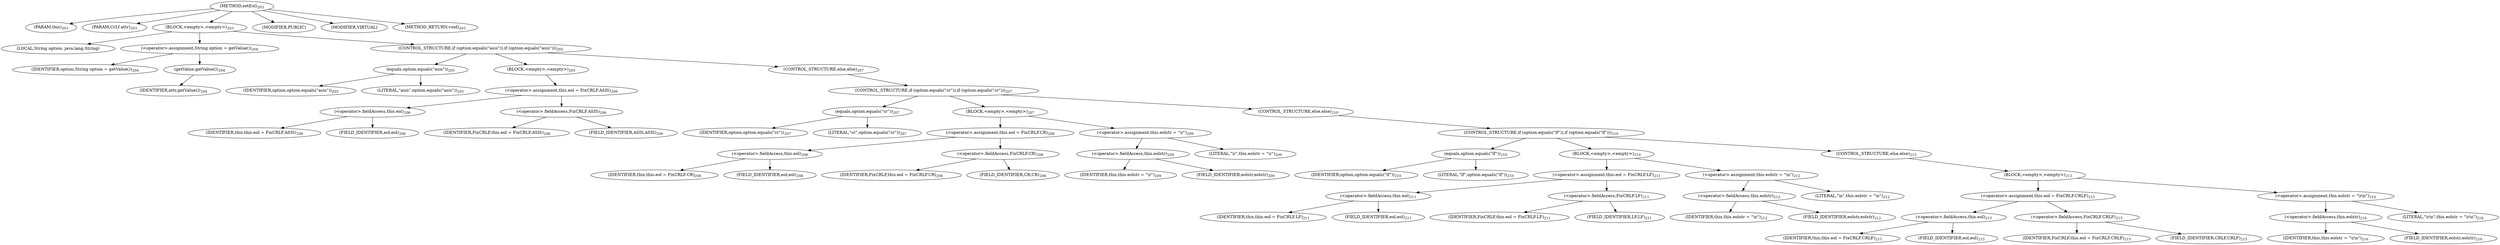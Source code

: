 digraph "setEol" {  
"376" [label = <(METHOD,setEol)<SUB>203</SUB>> ]
"377" [label = <(PARAM,this)<SUB>203</SUB>> ]
"378" [label = <(PARAM,CrLf attr)<SUB>203</SUB>> ]
"379" [label = <(BLOCK,&lt;empty&gt;,&lt;empty&gt;)<SUB>203</SUB>> ]
"380" [label = <(LOCAL,String option: java.lang.String)> ]
"381" [label = <(&lt;operator&gt;.assignment,String option = getValue())<SUB>204</SUB>> ]
"382" [label = <(IDENTIFIER,option,String option = getValue())<SUB>204</SUB>> ]
"383" [label = <(getValue,getValue())<SUB>204</SUB>> ]
"384" [label = <(IDENTIFIER,attr,getValue())<SUB>204</SUB>> ]
"385" [label = <(CONTROL_STRUCTURE,if (option.equals(&quot;asis&quot;)),if (option.equals(&quot;asis&quot;)))<SUB>205</SUB>> ]
"386" [label = <(equals,option.equals(&quot;asis&quot;))<SUB>205</SUB>> ]
"387" [label = <(IDENTIFIER,option,option.equals(&quot;asis&quot;))<SUB>205</SUB>> ]
"388" [label = <(LITERAL,&quot;asis&quot;,option.equals(&quot;asis&quot;))<SUB>205</SUB>> ]
"389" [label = <(BLOCK,&lt;empty&gt;,&lt;empty&gt;)<SUB>205</SUB>> ]
"390" [label = <(&lt;operator&gt;.assignment,this.eol = FixCRLF.ASIS)<SUB>206</SUB>> ]
"391" [label = <(&lt;operator&gt;.fieldAccess,this.eol)<SUB>206</SUB>> ]
"392" [label = <(IDENTIFIER,this,this.eol = FixCRLF.ASIS)<SUB>206</SUB>> ]
"393" [label = <(FIELD_IDENTIFIER,eol,eol)<SUB>206</SUB>> ]
"394" [label = <(&lt;operator&gt;.fieldAccess,FixCRLF.ASIS)<SUB>206</SUB>> ]
"395" [label = <(IDENTIFIER,FixCRLF,this.eol = FixCRLF.ASIS)<SUB>206</SUB>> ]
"396" [label = <(FIELD_IDENTIFIER,ASIS,ASIS)<SUB>206</SUB>> ]
"397" [label = <(CONTROL_STRUCTURE,else,else)<SUB>207</SUB>> ]
"398" [label = <(CONTROL_STRUCTURE,if (option.equals(&quot;cr&quot;)),if (option.equals(&quot;cr&quot;)))<SUB>207</SUB>> ]
"399" [label = <(equals,option.equals(&quot;cr&quot;))<SUB>207</SUB>> ]
"400" [label = <(IDENTIFIER,option,option.equals(&quot;cr&quot;))<SUB>207</SUB>> ]
"401" [label = <(LITERAL,&quot;cr&quot;,option.equals(&quot;cr&quot;))<SUB>207</SUB>> ]
"402" [label = <(BLOCK,&lt;empty&gt;,&lt;empty&gt;)<SUB>207</SUB>> ]
"403" [label = <(&lt;operator&gt;.assignment,this.eol = FixCRLF.CR)<SUB>208</SUB>> ]
"404" [label = <(&lt;operator&gt;.fieldAccess,this.eol)<SUB>208</SUB>> ]
"405" [label = <(IDENTIFIER,this,this.eol = FixCRLF.CR)<SUB>208</SUB>> ]
"406" [label = <(FIELD_IDENTIFIER,eol,eol)<SUB>208</SUB>> ]
"407" [label = <(&lt;operator&gt;.fieldAccess,FixCRLF.CR)<SUB>208</SUB>> ]
"408" [label = <(IDENTIFIER,FixCRLF,this.eol = FixCRLF.CR)<SUB>208</SUB>> ]
"409" [label = <(FIELD_IDENTIFIER,CR,CR)<SUB>208</SUB>> ]
"410" [label = <(&lt;operator&gt;.assignment,this.eolstr = &quot;\r&quot;)<SUB>209</SUB>> ]
"411" [label = <(&lt;operator&gt;.fieldAccess,this.eolstr)<SUB>209</SUB>> ]
"412" [label = <(IDENTIFIER,this,this.eolstr = &quot;\r&quot;)<SUB>209</SUB>> ]
"413" [label = <(FIELD_IDENTIFIER,eolstr,eolstr)<SUB>209</SUB>> ]
"414" [label = <(LITERAL,&quot;\r&quot;,this.eolstr = &quot;\r&quot;)<SUB>209</SUB>> ]
"415" [label = <(CONTROL_STRUCTURE,else,else)<SUB>210</SUB>> ]
"416" [label = <(CONTROL_STRUCTURE,if (option.equals(&quot;lf&quot;)),if (option.equals(&quot;lf&quot;)))<SUB>210</SUB>> ]
"417" [label = <(equals,option.equals(&quot;lf&quot;))<SUB>210</SUB>> ]
"418" [label = <(IDENTIFIER,option,option.equals(&quot;lf&quot;))<SUB>210</SUB>> ]
"419" [label = <(LITERAL,&quot;lf&quot;,option.equals(&quot;lf&quot;))<SUB>210</SUB>> ]
"420" [label = <(BLOCK,&lt;empty&gt;,&lt;empty&gt;)<SUB>210</SUB>> ]
"421" [label = <(&lt;operator&gt;.assignment,this.eol = FixCRLF.LF)<SUB>211</SUB>> ]
"422" [label = <(&lt;operator&gt;.fieldAccess,this.eol)<SUB>211</SUB>> ]
"423" [label = <(IDENTIFIER,this,this.eol = FixCRLF.LF)<SUB>211</SUB>> ]
"424" [label = <(FIELD_IDENTIFIER,eol,eol)<SUB>211</SUB>> ]
"425" [label = <(&lt;operator&gt;.fieldAccess,FixCRLF.LF)<SUB>211</SUB>> ]
"426" [label = <(IDENTIFIER,FixCRLF,this.eol = FixCRLF.LF)<SUB>211</SUB>> ]
"427" [label = <(FIELD_IDENTIFIER,LF,LF)<SUB>211</SUB>> ]
"428" [label = <(&lt;operator&gt;.assignment,this.eolstr = &quot;\n&quot;)<SUB>212</SUB>> ]
"429" [label = <(&lt;operator&gt;.fieldAccess,this.eolstr)<SUB>212</SUB>> ]
"430" [label = <(IDENTIFIER,this,this.eolstr = &quot;\n&quot;)<SUB>212</SUB>> ]
"431" [label = <(FIELD_IDENTIFIER,eolstr,eolstr)<SUB>212</SUB>> ]
"432" [label = <(LITERAL,&quot;\n&quot;,this.eolstr = &quot;\n&quot;)<SUB>212</SUB>> ]
"433" [label = <(CONTROL_STRUCTURE,else,else)<SUB>213</SUB>> ]
"434" [label = <(BLOCK,&lt;empty&gt;,&lt;empty&gt;)<SUB>213</SUB>> ]
"435" [label = <(&lt;operator&gt;.assignment,this.eol = FixCRLF.CRLF)<SUB>215</SUB>> ]
"436" [label = <(&lt;operator&gt;.fieldAccess,this.eol)<SUB>215</SUB>> ]
"437" [label = <(IDENTIFIER,this,this.eol = FixCRLF.CRLF)<SUB>215</SUB>> ]
"438" [label = <(FIELD_IDENTIFIER,eol,eol)<SUB>215</SUB>> ]
"439" [label = <(&lt;operator&gt;.fieldAccess,FixCRLF.CRLF)<SUB>215</SUB>> ]
"440" [label = <(IDENTIFIER,FixCRLF,this.eol = FixCRLF.CRLF)<SUB>215</SUB>> ]
"441" [label = <(FIELD_IDENTIFIER,CRLF,CRLF)<SUB>215</SUB>> ]
"442" [label = <(&lt;operator&gt;.assignment,this.eolstr = &quot;\r\n&quot;)<SUB>216</SUB>> ]
"443" [label = <(&lt;operator&gt;.fieldAccess,this.eolstr)<SUB>216</SUB>> ]
"444" [label = <(IDENTIFIER,this,this.eolstr = &quot;\r\n&quot;)<SUB>216</SUB>> ]
"445" [label = <(FIELD_IDENTIFIER,eolstr,eolstr)<SUB>216</SUB>> ]
"446" [label = <(LITERAL,&quot;\r\n&quot;,this.eolstr = &quot;\r\n&quot;)<SUB>216</SUB>> ]
"447" [label = <(MODIFIER,PUBLIC)> ]
"448" [label = <(MODIFIER,VIRTUAL)> ]
"449" [label = <(METHOD_RETURN,void)<SUB>203</SUB>> ]
  "376" -> "377" 
  "376" -> "378" 
  "376" -> "379" 
  "376" -> "447" 
  "376" -> "448" 
  "376" -> "449" 
  "379" -> "380" 
  "379" -> "381" 
  "379" -> "385" 
  "381" -> "382" 
  "381" -> "383" 
  "383" -> "384" 
  "385" -> "386" 
  "385" -> "389" 
  "385" -> "397" 
  "386" -> "387" 
  "386" -> "388" 
  "389" -> "390" 
  "390" -> "391" 
  "390" -> "394" 
  "391" -> "392" 
  "391" -> "393" 
  "394" -> "395" 
  "394" -> "396" 
  "397" -> "398" 
  "398" -> "399" 
  "398" -> "402" 
  "398" -> "415" 
  "399" -> "400" 
  "399" -> "401" 
  "402" -> "403" 
  "402" -> "410" 
  "403" -> "404" 
  "403" -> "407" 
  "404" -> "405" 
  "404" -> "406" 
  "407" -> "408" 
  "407" -> "409" 
  "410" -> "411" 
  "410" -> "414" 
  "411" -> "412" 
  "411" -> "413" 
  "415" -> "416" 
  "416" -> "417" 
  "416" -> "420" 
  "416" -> "433" 
  "417" -> "418" 
  "417" -> "419" 
  "420" -> "421" 
  "420" -> "428" 
  "421" -> "422" 
  "421" -> "425" 
  "422" -> "423" 
  "422" -> "424" 
  "425" -> "426" 
  "425" -> "427" 
  "428" -> "429" 
  "428" -> "432" 
  "429" -> "430" 
  "429" -> "431" 
  "433" -> "434" 
  "434" -> "435" 
  "434" -> "442" 
  "435" -> "436" 
  "435" -> "439" 
  "436" -> "437" 
  "436" -> "438" 
  "439" -> "440" 
  "439" -> "441" 
  "442" -> "443" 
  "442" -> "446" 
  "443" -> "444" 
  "443" -> "445" 
}

